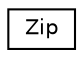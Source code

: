 digraph "Graphical Class Hierarchy"
{
  edge [fontname="Helvetica",fontsize="10",labelfontname="Helvetica",labelfontsize="10"];
  node [fontname="Helvetica",fontsize="10",shape=record];
  rankdir="LR";
  Node0 [label="Zip",height=0.2,width=0.4,color="black", fillcolor="white", style="filled",URL="$class_zest_1_1_zip_1_1_zip.html"];
}
